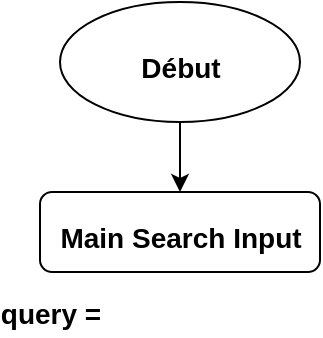 <mxfile version="27.0.5">
  <diagram name="Page-1" id="0HzvhvutgTsOn6cmMFNH">
    <mxGraphModel dx="1106" dy="613" grid="1" gridSize="10" guides="1" tooltips="1" connect="1" arrows="1" fold="1" page="1" pageScale="1" pageWidth="827" pageHeight="1169" math="0" shadow="0">
      <root>
        <mxCell id="0" />
        <mxCell id="1" parent="0" />
        <mxCell id="4GBahTI-NEpN_6EvRels-1" value="" style="ellipse;whiteSpace=wrap;html=1;" vertex="1" parent="1">
          <mxGeometry x="370" y="20" width="120" height="60" as="geometry" />
        </mxCell>
        <mxCell id="4GBahTI-NEpN_6EvRels-2" value="" style="rounded=1;whiteSpace=wrap;html=1;labelBackgroundColor=#A3A3A3;" vertex="1" parent="1">
          <mxGeometry x="360" y="115" width="140" height="40" as="geometry" />
        </mxCell>
        <mxCell id="4GBahTI-NEpN_6EvRels-5" value="&lt;font style=&quot;font-size: 14px;&quot;&gt;Main Search Input&lt;/font&gt;" style="text;strokeColor=none;fillColor=none;html=1;fontSize=24;fontStyle=1;verticalAlign=middle;align=center;" vertex="1" parent="1">
          <mxGeometry x="380" y="130" width="100" height="10" as="geometry" />
        </mxCell>
        <mxCell id="4GBahTI-NEpN_6EvRels-6" value="&lt;span style=&quot;font-size: 14px;&quot;&gt;Début&lt;/span&gt;" style="text;strokeColor=none;fillColor=none;html=1;fontSize=24;fontStyle=1;verticalAlign=middle;align=center;" vertex="1" parent="1">
          <mxGeometry x="405" y="47.5" width="50" height="5" as="geometry" />
        </mxCell>
        <mxCell id="4GBahTI-NEpN_6EvRels-7" value="" style="endArrow=classic;html=1;rounded=0;exitX=0.5;exitY=1;exitDx=0;exitDy=0;entryX=0.5;entryY=0;entryDx=0;entryDy=0;" edge="1" parent="1" source="4GBahTI-NEpN_6EvRels-1" target="4GBahTI-NEpN_6EvRels-2">
          <mxGeometry width="50" height="50" relative="1" as="geometry">
            <mxPoint x="679.58" y="60" as="sourcePoint" />
            <mxPoint x="430" y="110" as="targetPoint" />
          </mxGeometry>
        </mxCell>
        <mxCell id="4GBahTI-NEpN_6EvRels-9" value="&lt;span style=&quot;font-size: 14px;&quot;&gt;query =&lt;/span&gt;" style="text;strokeColor=none;fillColor=none;html=1;fontSize=24;fontStyle=1;verticalAlign=middle;align=center;" vertex="1" parent="1">
          <mxGeometry x="340" y="170" width="50" height="5" as="geometry" />
        </mxCell>
      </root>
    </mxGraphModel>
  </diagram>
</mxfile>
